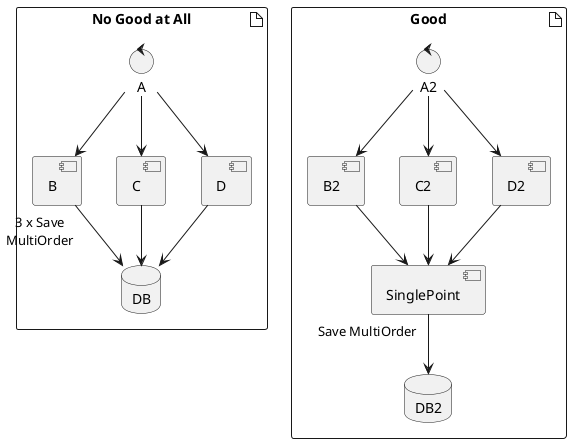 @startuml

artifact "No Good at All" {
  control A
  component B
  component C
  component D
  database DB
  
  A --> B
  A --> C
  A --> D
  B "3 x Save\nMultiOrder" --> DB
  C --> DB
  D --> DB
}

artifact "Good" {
  control A2
  component B2
  component C2
  component D2
  component SinglePoint
  database DB2
  
  A2 --> B2
  A2 --> C2
  A2 --> D2
  B2 --> SinglePoint
  C2 --> SinglePoint
  D2 --> SinglePoint
  SinglePoint "Save MultiOrder" --> DB2
}

@enduml